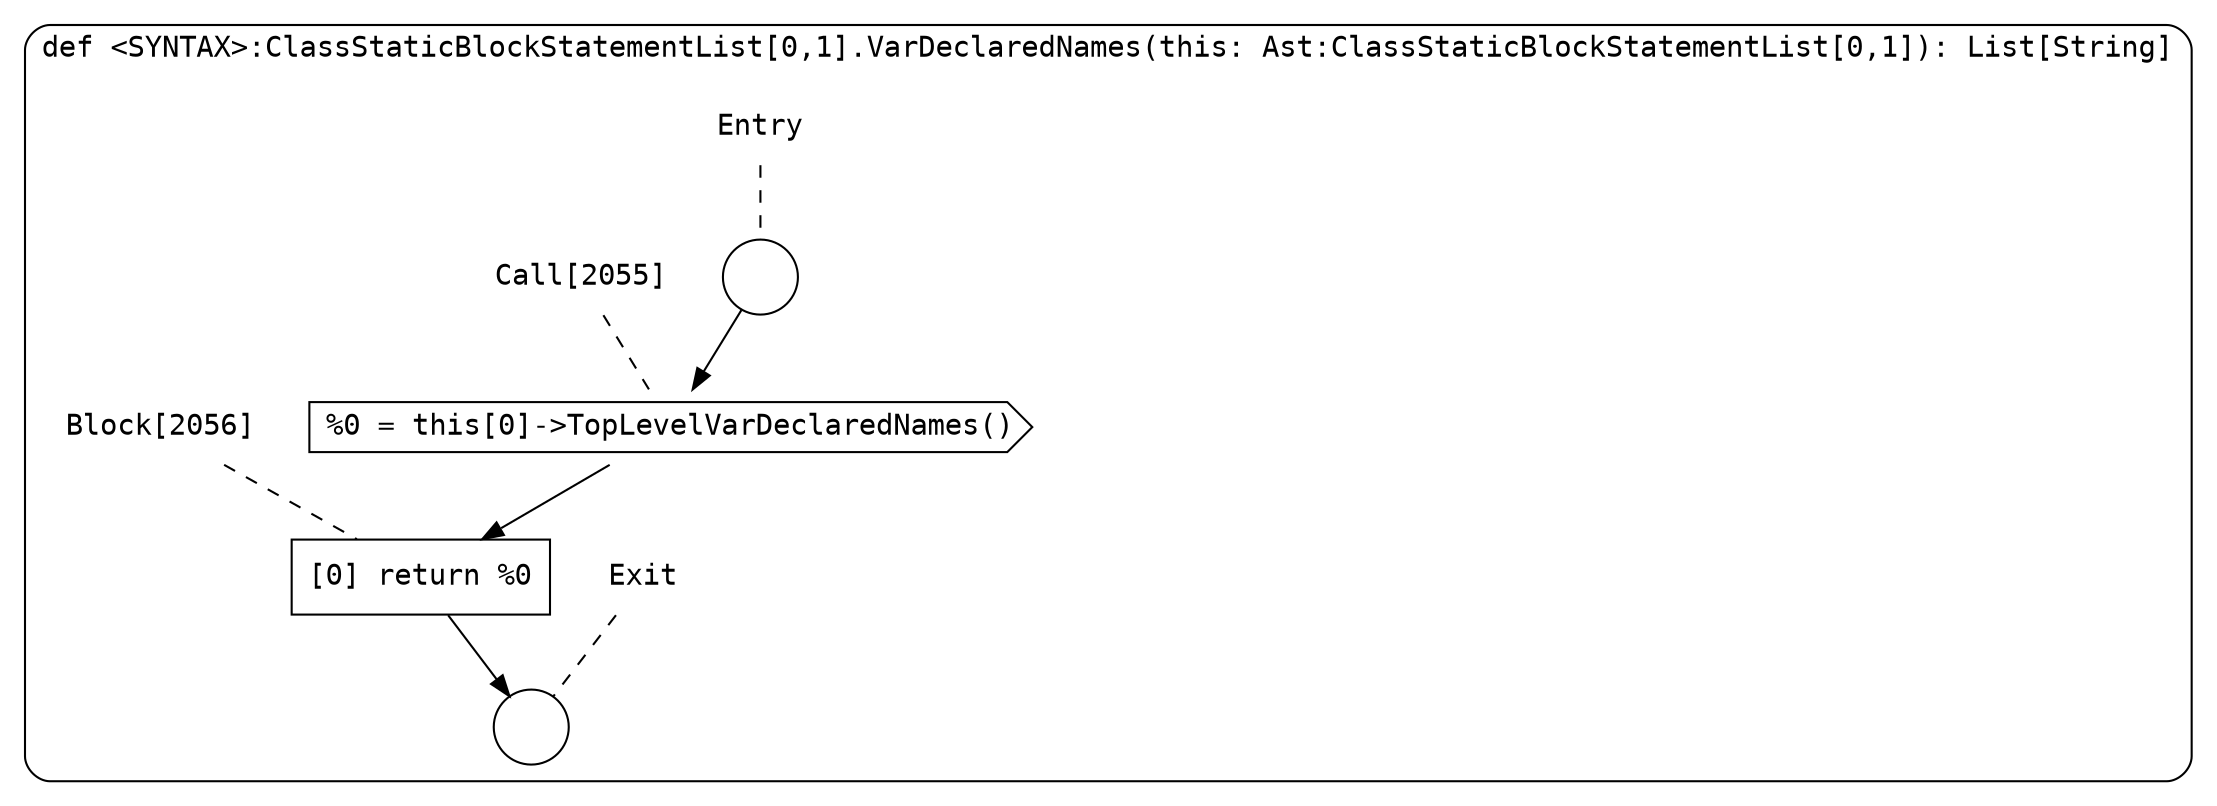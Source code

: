 digraph {
  graph [fontname = "Consolas"]
  node [fontname = "Consolas"]
  edge [fontname = "Consolas"]
  subgraph cluster380 {
    label = "def <SYNTAX>:ClassStaticBlockStatementList[0,1].VarDeclaredNames(this: Ast:ClassStaticBlockStatementList[0,1]): List[String]"
    style = rounded
    cluster380_entry_name [shape=none, label=<<font color="black">Entry</font>>]
    cluster380_entry_name -> cluster380_entry [arrowhead=none, color="black", style=dashed]
    cluster380_entry [shape=circle label=" " color="black" fillcolor="white" style=filled]
    cluster380_entry -> node2055 [color="black"]
    cluster380_exit_name [shape=none, label=<<font color="black">Exit</font>>]
    cluster380_exit_name -> cluster380_exit [arrowhead=none, color="black", style=dashed]
    cluster380_exit [shape=circle label=" " color="black" fillcolor="white" style=filled]
    node2055_name [shape=none, label=<<font color="black">Call[2055]</font>>]
    node2055_name -> node2055 [arrowhead=none, color="black", style=dashed]
    node2055 [shape=cds, label=<<font color="black">%0 = this[0]-&gt;TopLevelVarDeclaredNames()</font>> color="black" fillcolor="white", style=filled]
    node2055 -> node2056 [color="black"]
    node2056_name [shape=none, label=<<font color="black">Block[2056]</font>>]
    node2056_name -> node2056 [arrowhead=none, color="black", style=dashed]
    node2056 [shape=box, label=<<font color="black">[0] return %0<BR ALIGN="LEFT"/></font>> color="black" fillcolor="white", style=filled]
    node2056 -> cluster380_exit [color="black"]
  }
}